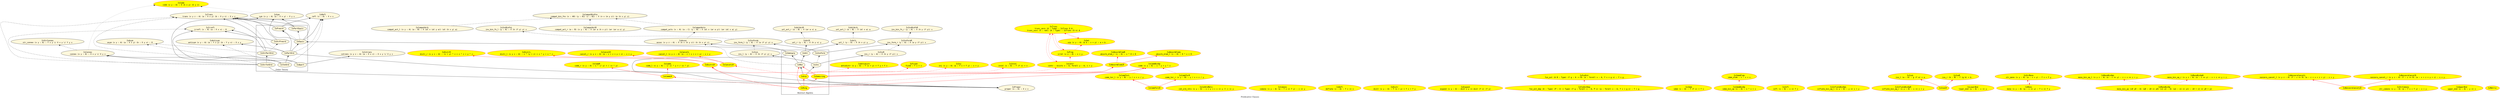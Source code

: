 digraph Is {
  label = "Predicative Classes"
  rankdir = BT

  node [fontname = monospace, style = filled, fillcolor = cornsilk]

  IsAntisym [label = "\N\nantisym (x y : A) (a : Y x y) (b : Y y x) : X x y"]
  IsAsym [label = "\N\nasym (x y : A) (a : X x y) (b : X y x) : 0"]
  IsComm [label = "\N\ncomm (x y : A) : X (k x y) (k y x)", color = red, fillcolor = yellow]
  IsConnex [label = "\N\nconnex (x y : A) : X x y \\/ X y x"]
  IsCotrans [label = "\N\ncotrans (x y z : A) (a : X x z) : X x y \\/ X y z"]
  IsIrrefl [label = "\N\nirrefl (x : A) (a : X x x) : 0"]
  IsProper [label = "\N\nproper (x : A) : X x x"]
  IsRefl [label = "\N\nrefl (x : A) : X x x"]
  IsStrConnex [label = "\N\nstr_connex (x y : A) : Y x y \\/ X x y \\/ Y y x"]
  IsSym [label = "\N\nsym (x y : A) (a : X x y) : X y x"]
  IsTrans [label = "\N\ntrans (x y z : A) (a : X x y) (b : X y z) : X x z"]

  subgraph cluster_order_theory_classes {
    label = "Order Theory"

    IsApart [label = "\N"]
    IsEquiv [label = "\N"]
    IsPartEquiv [label = "\N"]
    IsPartOrd [label = "\N"]
    IsPreord [label = "\N"]
    IsStrPartOrd [label = "\N"]
    IsStrPreord [label = "\N"]
    IsStrTotOrd [label = "\N"]
    IsTotOrd [label = "\N"]
  }

  IsAssoc [label = "\N\nassoc (x y z : A) : X (k x (k y z)) (k (k x y) z)"]
  IsCompatActL [label = "\N\ncompat_act_l (x y : A) (a : B) : X (al x (al y a)) (al (k x y) a)"]
  IsCompatActR [label = "\N\ncompat_act_r (a : B) (x y : A) : X (ar a (k x y)) (ar (ar a x) y)"]
  IsCompatActs [label = "\N\ncompat_acts (x : A) (a : C) (y : B) : X (al x (ar a y)) (ar (al x a) y)"]
  IsCompatBinFns [label = "\N\ncompat_bin_fns (x : A0) (y : A1) (z : A2) : X (n x (m y z)) (p (k x y) z)"]
  IsInvBinFnL [label = "\N\ninv_bin_fn_l (y : A) : X (k (f y) y) x"]
  IsInvBinFnR [label = "\N\ninv_bin_fn_r (y : A) : X (k y (f y)) x"]
  IsInvFormL [label = "\N\ninv_form_l (y : A) : X (a (f y) y) x"]
  IsInvFormR [label = "\N\ninv_form_r (y : A) : X (a y (f y)) x"]
  IsInvL [label = "\N\ninv_l (y : A) : X (k (f y) y) x"]
  IsInvR [label = "\N\ninv_r (y : A) : X (k y (f y)) x"]
  IsUnlActL [label = "\N\nunl_act_l (a : B) : X (al x a) a"]
  IsUnlActR [label = "\N\nunl_act_r (a : B) : X (ar a x) a"]
  IsUnlL [label = "\N\nunl_l (y : A) : X (k x y) y"]
  IsUnlR [label = "\N\nunl_r (y : A) : X (k y x) y"]

  subgraph cluster_abstract_algebra_classes {
    label = "Abstract Algebra"

    IsGrp [label = "\N", color = red, fillcolor = yellow]
    IsInv [label = "\N"]
    IsInvForm [label = "\N"]
    IsMon [label = "\N"]
    IsRing [label = "\N", color = red, fillcolor = yellow]
    IsSemigrp [label = "\N"]
    IsSemiring [label = "\N", color = red, fillcolor = yellow]
    IsUnl [label = "\N"]
  }

  IsAbsorbElemL [label = "\N\nabsorb_elem_l (x : A) : 0 * x = 0", color = red, fillcolor = yellow]
  IsAbsorbElemR [label = "\N\nabsorb_elem_r (x : A) : x * 0 = 0", color = red, fillcolor = yellow]
  IsAntidistr [label = "\N\nantidistr (x y : A) : f (x + y) = f y + f x", color = red, fillcolor = yellow]
  IsCancelL [label = "\N\ncancel_l (x y z : A) (a : z + x = z + y) : x = y", color = red, fillcolor = yellow]
  IsCancelR [label = "\N\ncancel_r (x y z : A) (a : x + z = y + z) : x = y", color = red, fillcolor = yellow]
  IsCohOrdRels [label = "\N\ncoh_ord_rels (x y : A) : x < y <-> x <= y /\\ x <> y", color = red, fillcolor = yellow]
  IsCommBinOp [label = "\N\ncomm (x y : A) : x * y = y * x", color = red, fillcolor = yellow]
  IsCommL [label = "\N\ncomm_l (x y : A) : (/ x) * y = / (x * y)", color = red, fillcolor = yellow]
  IsCommR [label = "\N\ncomm_r (x y : A) : x * (/ y) = / (x * y)", color = red, fillcolor = yellow]
  IsCommTorL [label = "\N\ncomm_tor_l (x y : B) : y / x = x / y", color = red, fillcolor = yellow]
  IsCommTorR [label = "\N\ncomm_tor_r (x y : B) : y / x = x / y", color = red, fillcolor = yellow]
  IsComono [label = "\N\ncomono (x y : A) (a : f x <= f y) : x <= y", color = red, fillcolor = yellow]
  IsContr [label = "\N\ncontr : exists x : A, forall y : A, x = y", color = red, fillcolor = yellow]
  IsDefl [label = "\N\ndeflate (x : A) : f x <= x", color = red, fillcolor = yellow]
  IsDistr [label = "\N\ndistr (x y : A) : f (x + y) = f x + f y", color = red, fillcolor = yellow]
  IsDistrL [label = "\N\ndistr_l (x y z : A) : x * (y + z) = x * y + x * z", color = red, fillcolor = yellow]
  IsDistrR [label = "\N\ndistr_r (x y z : A) : (x + y) * z = x * z + y * z", color = red, fillcolor = yellow]
  IsExpand [label = "\N\ncontract (x y : A) : dist (f x) (f y) <= dist x y", color = red, fillcolor = yellow]
  IsExpand [label = "\N\nexpand (x y : A) : dist x y <= dist (f x) (f y)", color = red, fillcolor = yellow]
  IsFixed [label = "\N\nfixed : f x = x", color = red, fillcolor = yellow]
  IsFunExt [label = "\N\nfun_ext (A B : Type) (f g : A -> B) (a : forall x : A, f x = g x) : f = g", color = red, fillcolor = yellow]
  IsFunExtDep [label = "\N\nfun_ext_dep (A : Type) (P : A -> Type) (f g : forall x : A, P x) (a : forall x : A, f x = g x) : f = g", color = red, fillcolor = yellow]
  IsIdem [label = "\N\nidem (x : A) : f (f x) = f x", color = red, fillcolor = yellow]
  IsIdemBinOp [label = "\N\nidem_bin_op (x : A) : x * x = x", color = red, fillcolor = yellow]
  IsIdemElem [label = "\N\nidem_elem : x * x = x", color = red, fillcolor = yellow]
  IsInfl [label = "\N\ninfl (x : A) : x <= f x", color = red, fillcolor = yellow]
  IsInflateBinOpL [label = "\N\ninflate_bin_op_l (x y : A) : y <= x + y", color = red, fillcolor = yellow]
  IsInflateBinOpR [label = "\N\ninflate_bin_op_r (x y : A) : x <= x + y", color = red, fillcolor = yellow]
  IsInj [label = "\N\ninj (x y : A) (a : f x = f y) : x = y", color = red, fillcolor = yellow]
  IsInvol [label = "\N\ninvol (x : A) : f (f x) = x", color = red, fillcolor = yellow]
  IsIsoL [label = "\N\niso_l (a : A) : g (f a) = a", color = red, fillcolor = yellow]
  IsIsoR [label = "\N\niso_r (b : B) : f (g b) = b", color = red, fillcolor = yellow]
  IsLowerBnd [label = "\N\nlower_bnd (y : A) : x <= y", color = red, fillcolor = yellow]
  IsMono [label = "\N\nmono (x y : A) (a : x <= y) : f x <= f y", color = red, fillcolor = yellow]
  IsMonoBinOp [label = "\N\nmono_bin_op (x0 y0 : A) (a0 : x0 <= y0) (x1 y1 : A) (a1 : x1 <= y1) : x0 + x1 <= y0 + y1", color = red, fillcolor = yellow]
  IsMonoBinOpL [label = "\N\nmono_bin_op_l (x y z : A) (a : x <= y) : z + x <= z + y", color = red, fillcolor = yellow]
  IsMonoBinOpR [label = "\N\nmono_bin_op_r (x y z : A) (a : x <= y) : x + z <= y + z", color = red, fillcolor = yellow]
  IsNonzeroCancelL [label = "\N\nnonzero_cancel_l (x y z : A) (f : z <> 0) (a : z + x = z + y) : x = y", color = red, fillcolor = yellow]
  IsNonzeroCancelR [label = "\N\nnonzero_cancel_r (x y z : A) (f : z <> 0) (a : x + z = y + z) : x = y", color = red, fillcolor = yellow]
  IsProp [label = "\N\nirrel (x y : A) : x = y", color = red, fillcolor = yellow]
  IsSet [label = "\N\nuip (x y : A) (a b : x = y) : a = b", color = red, fillcolor = yellow]
  IsStrComono [label = "\N\nstr_comono (x y : A) (a : f x < f y) : x < y", color = red, fillcolor = yellow]
  IsStrMono [label = "\N\nstr_mono (x y : A) (a : x < y) : f x < f y", color = red, fillcolor = yellow]
  IsTrunc [label = "\N\ntrunc_zero (A : Type) : IsTrunc O A\ntrunc_succ (n : nat) (A : Type) : IsTrunc (S n) A", color = red, fillcolor = yellow]
  IsUpperBnd [label = "\N\nupper_bnd (y : A) : y <= x", color = red, fillcolor = yellow]

  IsAbsorbElemLR [label = "\N", color = red, fillcolor = yellow]
  IsCancelLR [label = "\N", color = red, fillcolor = yellow]
  IsCommLR [label = "\N", color = red, fillcolor = yellow]
  IsDistrLR [label = "\N", color = red, fillcolor = yellow]
  IsIsoLR [label = "\N", color = red, fillcolor = yellow]
  IsMetric [label = "\N", color = red, fillcolor = yellow]
  IsNonzeroCancelLR [label = "\N", color = red, fillcolor = yellow]
  IsCommTorLR [label = "\N", color = red, fillcolor = yellow]

  node [style = dashed]

  // Fields

  edge [style = solid]

  subgraph order_theory_fields {
    IsApart -> IsCotrans
    IsApart -> IsIrrefl
    IsApart -> IsSym
    IsEquiv -> IsRefl
    IsEquiv -> IsSym
    IsEquiv -> IsTrans
    IsPartEquiv -> IsSym
    IsPartEquiv -> IsTrans
    IsPartOrd -> IsAntisym
    IsPartOrd -> IsEquiv
    IsPartOrd -> IsPreord
    IsPartOrd -> IsProper [constraint = false]
    IsPreord -> IsRefl
    IsPreord -> IsTrans
    IsStrPartOrd -> IsIrrefl
    IsStrTotOrd -> IsProper [constraint = false]
    IsStrPartOrd -> IsTrans
    IsStrPreord -> IsIrrefl
    IsStrPreord -> IsTrans
    IsStrTotOrd -> IsConnex
    IsStrTotOrd -> IsStrPartOrd
    IsTotOrd -> IsConnex
    IsTotOrd -> IsPartOrd
  }

  subgraph abstract_algebra_fields {
    IsInv -> IsInvL
    IsInv -> IsInvR
    IsInvForm -> IsInvFormL
    IsInvForm -> IsInvFormR
    IsUnl -> IsUnlL
    IsUnl -> IsUnlR
    IsSemigrp -> IsAssoc
    IsSemigrp -> IsEquiv
    IsSemigrp -> IsProper [constraint = false]
    IsMon -> IsSemigrp
    IsMon -> IsUnl
    IsGrp -> IsInv
    IsGrp -> IsMon
    IsGrp -> IsProper [constraint = false]
  }

  edge [color = red]

  IsAbsorbElemLR -> IsAbsorbElemL
  IsAbsorbElemLR -> IsAbsorbElemR
  IsCancelLR -> IsCancelL
  IsCancelLR -> IsCancelR
  IsCommLR -> IsCommL
  IsCommLR -> IsCommR
  IsCommTorLR -> IsCommTorL
  IsCommTorLR -> IsCommTorR
  IsDistrLR -> IsDistrL
  IsDistrLR -> IsDistrR
  IsIsoLR -> IsIsoL
  IsIsoLR -> IsIsoR
  IsNonzeroCancelLR -> IsNonzeroCancelL
  IsNonzeroCancelLR -> IsNonzeroCancelR
  IsRing -> IsCommBinOp
  IsRing -> IsDistrLR
  IsRing -> IsGrp
  IsRing -> IsMon
  IsSemiring -> IsAbsorbElemLR
  IsSemiring -> IsCommBinOp
  IsSemiring -> IsDistrLR
  IsSemiring -> IsMon

  // Derivations

  edge [style = dashed]

  edge [color = black]

  subgraph order_theory_derivations {
    IsConnex -> IsStrConnex
    IsEquiv -> IsPartEquiv
    IsEquiv -> IsPreord
    IsPartOrd -> IsRefl
    IsPartOrd -> IsTrans
    IsStrPartOrd -> IsAsym
    IsStrPartOrd -> IsStrPreord
    IsStrTotOrd -> IsAsym
    IsStrTotOrd -> IsIrrefl
    IsStrTotOrd -> IsTrans
    IsTotOrd -> IsAntisym
    IsTotOrd -> IsRefl
    IsTotOrd -> IsTrans
  }

  subgraph abstract_algebra_derivations {
    IsAssoc -> IsCompatActs
    IsCompatActL -> IsCompatBinFns
    IsCompatActR -> IsCompatBinFns
    IsCompatActs -> IsCompatBinFns
    IsInv -> IsInvForm
    IsInvFormL -> IsInvBinFnL
    IsInvFormR -> IsInvBinFnR
    IsInvL -> IsInvFormL
    IsInvR -> IsInvFormR
    IsMon -> IsAssoc
    IsUnlL -> IsUnlActL
    IsUnlR -> IsUnlActR
  }

  edge [color = red]

  IsCommTorL -> IsCommBinOp
  IsCommTorR -> IsCommBinOp
  IsContr -> IsProp
  IsContr -> IsTrunc
  IsFunExtDep -> IsFunExt
  IsGrp -> IsAntidistr
  IsGrp -> IsCancelLR
  IsGrp -> IsFixed
  IsGrp -> IsInj
  IsGrp -> IsInvol
  IsIdemBinOp -> IsIdemElem
  IsMono -> IsStrMono
  IsMonoBinOp -> IsMonoBinOpL
  IsMonoBinOp -> IsMonoBinOpR
  IsProp -> IsSet
  IsProp -> IsTrunc
  IsRing -> IsAbsorbElemLR
  IsRing -> IsCommLR
  IsRing -> IsSemiring
  IsSemiring -> IsContr
  IsSet -> IsTrunc
  IsStrMono -> IsMono
  IsTrunc -> IsContr
  IsTrunc -> IsProp
  IsTrunc -> IsSet

  // Specializations

  edge [style = dotted]

  edge [color = black]

  IsConnex -> IsComm
  IsSym -> IsComm

  edge [color = red]
}
